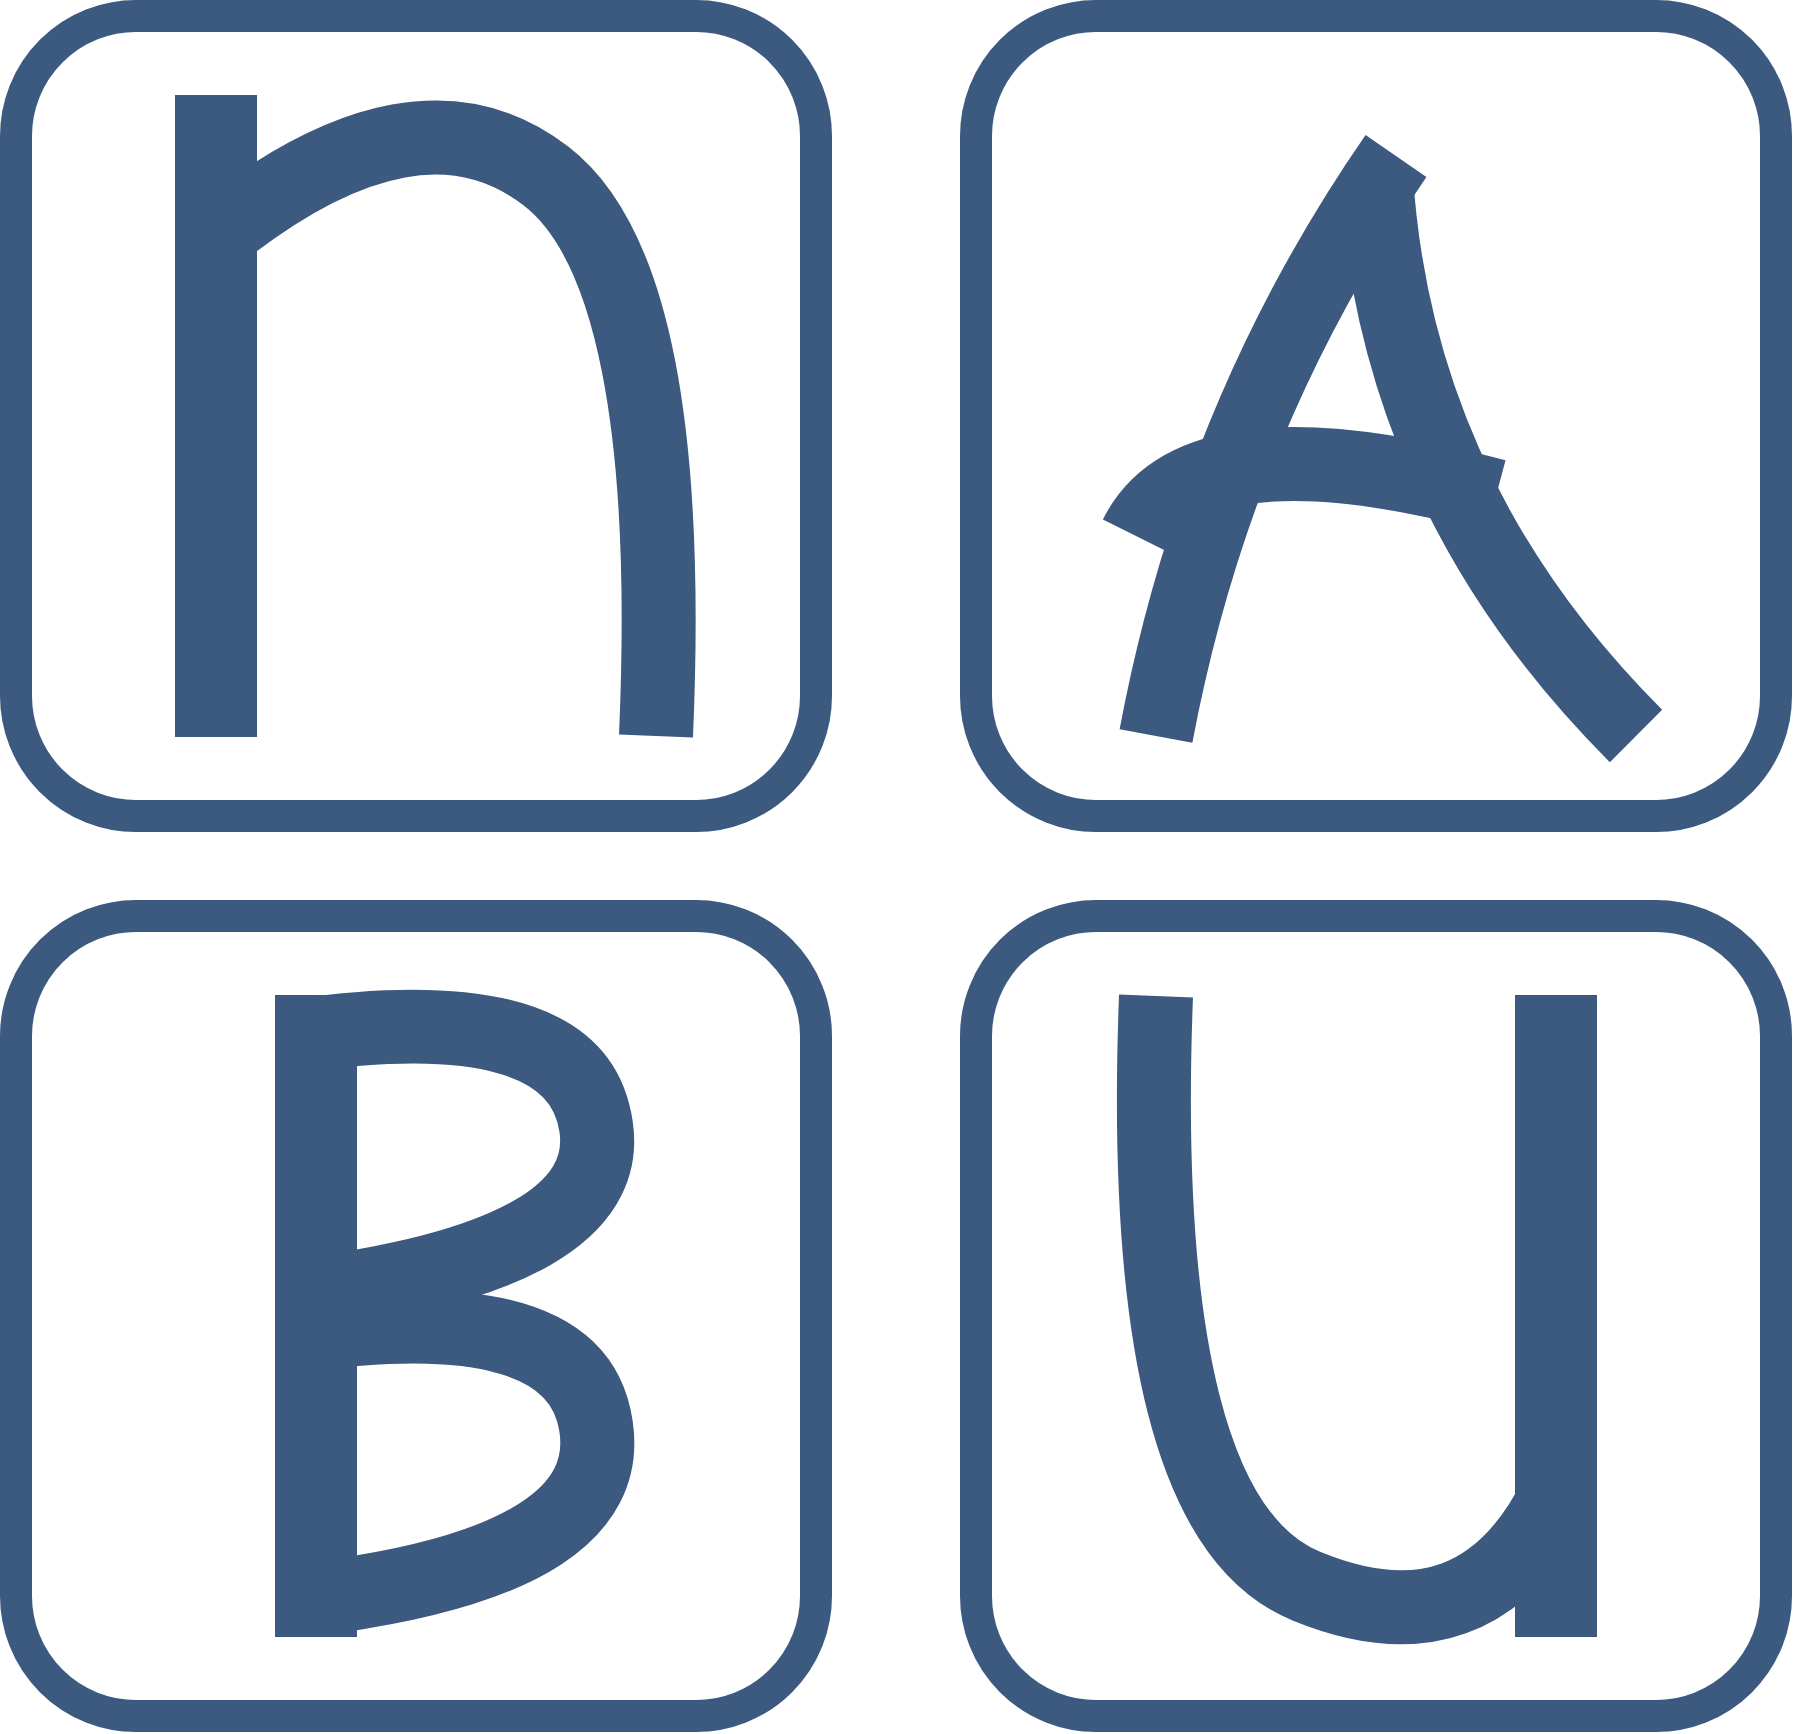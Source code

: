 <mxfile version="22.0.8" type="device">
  <diagram name="Page-1" id="tmMb_pmpO9FEe4IHUe_x">
    <mxGraphModel dx="1698" dy="1060" grid="1" gridSize="10" guides="1" tooltips="1" connect="1" arrows="1" fold="1" page="1" pageScale="1" pageWidth="827" pageHeight="1169" math="0" shadow="0">
      <root>
        <mxCell id="0" />
        <mxCell id="1" parent="0" />
        <mxCell id="ebzSuSit2eP1TeJUkmYe-18" value="" style="whiteSpace=wrap;html=1;aspect=fixed;strokeWidth=16;rounded=1;strokeColor=#3c5980;fillColor=none;" vertex="1" parent="1">
          <mxGeometry x="640" y="570" width="400" height="400" as="geometry" />
        </mxCell>
        <mxCell id="ebzSuSit2eP1TeJUkmYe-14" value="" style="whiteSpace=wrap;html=1;aspect=fixed;strokeWidth=16;rounded=1;strokeColor=#3c5980;fillColor=none;" vertex="1" parent="1">
          <mxGeometry x="160" y="120" width="400" height="400" as="geometry" />
        </mxCell>
        <mxCell id="ebzSuSit2eP1TeJUkmYe-6" value="" style="curved=1;endArrow=none;html=1;rounded=0;endFill=0;fillColor=#3C5980;strokeColor=#3C5980;strokeWidth=37;" edge="1" parent="1">
          <mxGeometry width="50" height="50" relative="1" as="geometry">
            <mxPoint x="260" y="230" as="sourcePoint" />
            <mxPoint x="480" y="480" as="targetPoint" />
            <Array as="points">
              <mxPoint x="360" y="150" />
              <mxPoint x="490" y="250" />
            </Array>
          </mxGeometry>
        </mxCell>
        <mxCell id="ebzSuSit2eP1TeJUkmYe-10" value="" style="rounded=0;whiteSpace=wrap;html=1;fillColor=#3c5980;strokeColor=#3c5980;" vertex="1" parent="1">
          <mxGeometry x="240" y="160" width="40" height="320" as="geometry" />
        </mxCell>
        <mxCell id="ebzSuSit2eP1TeJUkmYe-11" value="" style="curved=1;endArrow=none;html=1;rounded=0;endFill=0;fillColor=#3C5980;strokeColor=#3C5980;strokeWidth=37;" edge="1" parent="1">
          <mxGeometry width="50" height="50" relative="1" as="geometry">
            <mxPoint x="730" y="610" as="sourcePoint" />
            <mxPoint x="930" y="860" as="targetPoint" />
            <Array as="points">
              <mxPoint x="720" y="870" />
              <mxPoint x="890" y="940" />
            </Array>
          </mxGeometry>
        </mxCell>
        <mxCell id="ebzSuSit2eP1TeJUkmYe-12" value="" style="rounded=0;whiteSpace=wrap;html=1;fillColor=#3c5980;strokeColor=#3c5980;" vertex="1" parent="1">
          <mxGeometry x="910" y="610" width="40" height="320" as="geometry" />
        </mxCell>
        <mxCell id="ebzSuSit2eP1TeJUkmYe-19" value="" style="whiteSpace=wrap;html=1;aspect=fixed;strokeWidth=16;rounded=1;strokeColor=#3c5980;fillColor=none;" vertex="1" parent="1">
          <mxGeometry x="640" y="120" width="400" height="400" as="geometry" />
        </mxCell>
        <mxCell id="ebzSuSit2eP1TeJUkmYe-20" value="" style="whiteSpace=wrap;html=1;aspect=fixed;strokeWidth=16;rounded=1;strokeColor=#3c5980;fillColor=none;" vertex="1" parent="1">
          <mxGeometry x="160" y="570" width="400" height="400" as="geometry" />
        </mxCell>
        <mxCell id="ebzSuSit2eP1TeJUkmYe-21" value="" style="rounded=0;whiteSpace=wrap;html=1;fillColor=#3c5980;strokeColor=#3c5980;" vertex="1" parent="1">
          <mxGeometry x="290" y="610" width="40" height="320" as="geometry" />
        </mxCell>
        <mxCell id="ebzSuSit2eP1TeJUkmYe-22" value="" style="curved=1;endArrow=none;html=1;rounded=0;endFill=0;fillColor=#3C5980;strokeColor=#3C5980;strokeWidth=37;" edge="1" parent="1">
          <mxGeometry width="50" height="50" relative="1" as="geometry">
            <mxPoint x="300" y="630" as="sourcePoint" />
            <mxPoint x="300" y="760" as="targetPoint" />
            <Array as="points">
              <mxPoint x="440" y="610" />
              <mxPoint x="460" y="740" />
            </Array>
          </mxGeometry>
        </mxCell>
        <mxCell id="ebzSuSit2eP1TeJUkmYe-24" value="" style="curved=1;endArrow=none;html=1;rounded=0;endFill=0;fillColor=#3C5980;strokeColor=#3C5980;strokeWidth=37;" edge="1" parent="1">
          <mxGeometry width="50" height="50" relative="1" as="geometry">
            <mxPoint x="300" y="780" as="sourcePoint" />
            <mxPoint x="320" y="910" as="targetPoint" />
            <Array as="points">
              <mxPoint x="440" y="760" />
              <mxPoint x="460" y="890" />
            </Array>
          </mxGeometry>
        </mxCell>
        <mxCell id="ebzSuSit2eP1TeJUkmYe-28" value="" style="curved=1;endArrow=none;html=1;rounded=0;endFill=0;fillColor=#3C5980;strokeColor=#3C5980;strokeWidth=37;" edge="1" parent="1">
          <mxGeometry width="50" height="50" relative="1" as="geometry">
            <mxPoint x="850" y="190" as="sourcePoint" />
            <mxPoint x="730" y="480" as="targetPoint" />
            <Array as="points">
              <mxPoint x="760" y="320" />
            </Array>
          </mxGeometry>
        </mxCell>
        <mxCell id="ebzSuSit2eP1TeJUkmYe-29" value="" style="curved=1;endArrow=none;html=1;rounded=0;endFill=0;fillColor=#3C5980;strokeColor=#3C5980;strokeWidth=37;" edge="1" parent="1">
          <mxGeometry width="50" height="50" relative="1" as="geometry">
            <mxPoint x="840" y="200" as="sourcePoint" />
            <mxPoint x="970" y="480" as="targetPoint" />
            <Array as="points">
              <mxPoint x="850" y="360" />
            </Array>
          </mxGeometry>
        </mxCell>
        <mxCell id="ebzSuSit2eP1TeJUkmYe-30" value="" style="curved=1;endArrow=none;html=1;rounded=0;endFill=0;fillColor=#3C5980;strokeColor=#3C5980;strokeWidth=37;" edge="1" parent="1">
          <mxGeometry width="50" height="50" relative="1" as="geometry">
            <mxPoint x="900" y="360" as="sourcePoint" />
            <mxPoint x="720" y="380" as="targetPoint" />
            <Array as="points">
              <mxPoint x="750" y="320" />
            </Array>
          </mxGeometry>
        </mxCell>
      </root>
    </mxGraphModel>
  </diagram>
</mxfile>
